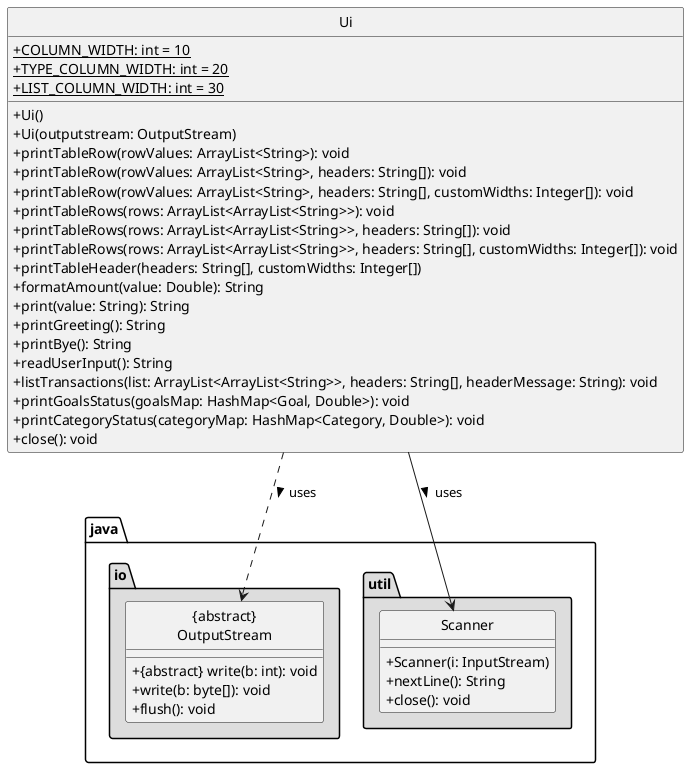 @startuml
hide circle
skinparam classAttributeIconSize 0

class Ui {
    {static} + COLUMN_WIDTH: int = 10
    {static} + TYPE_COLUMN_WIDTH: int = 20
    {static} + LIST_COLUMN_WIDTH: int = 30

    + Ui()
    + Ui(outputstream: OutputStream)
    + printTableRow(rowValues: ArrayList<String>): void
    + printTableRow(rowValues: ArrayList<String>, headers: String[]): void
    + printTableRow(rowValues: ArrayList<String>, headers: String[], customWidths: Integer[]): void
    + printTableRows(rows: ArrayList<ArrayList<String>>): void
    + printTableRows(rows: ArrayList<ArrayList<String>>, headers: String[]): void
    + printTableRows(rows: ArrayList<ArrayList<String>>, headers: String[], customWidths: Integer[]): void
    + printTableHeader(headers: String[], customWidths: Integer[])
    + formatAmount(value: Double): String
    + print(value: String): String
    + printGreeting(): String
    + printBye(): String
    + readUserInput(): String
    + listTransactions(list: ArrayList<ArrayList<String>>, headers: String[], headerMessage: String): void
    + printGoalsStatus(goalsMap: HashMap<Goal, Double>): void
    + printCategoryStatus(categoryMap: HashMap<Category, Double>): void
    + close(): void
}

package "java.io" #DDDDDD {
    class "{abstract}\nOutputStream" {
        + <U+007B>abstract<U+007D> write(b: int): void
        + write(b: byte[]): void
        + flush(): void
    }
}


package "java.util" #DDDDDD {
    class Scanner {
        + Scanner(i: InputStream)
        + nextLine(): String
        + close(): void
    }
}

Ui -[dashed]-> "{abstract}\nOutputStream" :> uses
Ui --> Scanner :> uses
@enduml